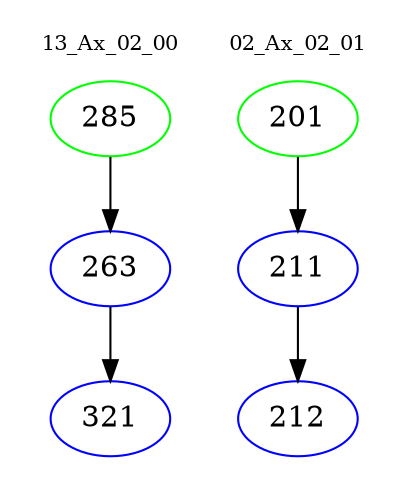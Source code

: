 digraph{
subgraph cluster_0 {
color = white
label = "13_Ax_02_00";
fontsize=10;
T0_285 [label="285", color="green"]
T0_285 -> T0_263 [color="black"]
T0_263 [label="263", color="blue"]
T0_263 -> T0_321 [color="black"]
T0_321 [label="321", color="blue"]
}
subgraph cluster_1 {
color = white
label = "02_Ax_02_01";
fontsize=10;
T1_201 [label="201", color="green"]
T1_201 -> T1_211 [color="black"]
T1_211 [label="211", color="blue"]
T1_211 -> T1_212 [color="black"]
T1_212 [label="212", color="blue"]
}
}
